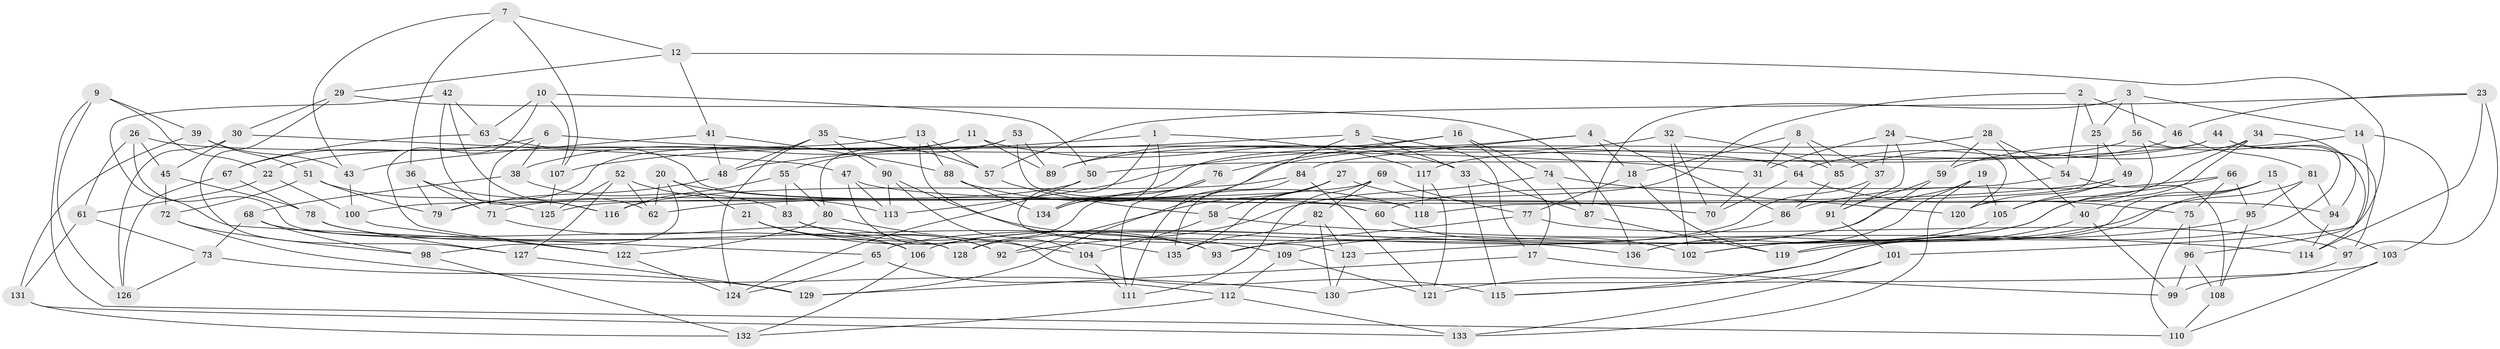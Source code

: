 // Generated by graph-tools (version 1.1) at 2025/26/03/09/25 03:26:50]
// undirected, 136 vertices, 272 edges
graph export_dot {
graph [start="1"]
  node [color=gray90,style=filled];
  1;
  2;
  3;
  4;
  5;
  6;
  7;
  8;
  9;
  10;
  11;
  12;
  13;
  14;
  15;
  16;
  17;
  18;
  19;
  20;
  21;
  22;
  23;
  24;
  25;
  26;
  27;
  28;
  29;
  30;
  31;
  32;
  33;
  34;
  35;
  36;
  37;
  38;
  39;
  40;
  41;
  42;
  43;
  44;
  45;
  46;
  47;
  48;
  49;
  50;
  51;
  52;
  53;
  54;
  55;
  56;
  57;
  58;
  59;
  60;
  61;
  62;
  63;
  64;
  65;
  66;
  67;
  68;
  69;
  70;
  71;
  72;
  73;
  74;
  75;
  76;
  77;
  78;
  79;
  80;
  81;
  82;
  83;
  84;
  85;
  86;
  87;
  88;
  89;
  90;
  91;
  92;
  93;
  94;
  95;
  96;
  97;
  98;
  99;
  100;
  101;
  102;
  103;
  104;
  105;
  106;
  107;
  108;
  109;
  110;
  111;
  112;
  113;
  114;
  115;
  116;
  117;
  118;
  119;
  120;
  121;
  122;
  123;
  124;
  125;
  126;
  127;
  128;
  129;
  130;
  131;
  132;
  133;
  134;
  135;
  136;
  1 -- 117;
  1 -- 123;
  1 -- 134;
  1 -- 107;
  2 -- 54;
  2 -- 46;
  2 -- 25;
  2 -- 125;
  3 -- 56;
  3 -- 25;
  3 -- 87;
  3 -- 14;
  4 -- 134;
  4 -- 18;
  4 -- 84;
  4 -- 86;
  5 -- 17;
  5 -- 33;
  5 -- 48;
  5 -- 111;
  6 -- 71;
  6 -- 38;
  6 -- 67;
  6 -- 31;
  7 -- 12;
  7 -- 107;
  7 -- 36;
  7 -- 43;
  8 -- 37;
  8 -- 85;
  8 -- 18;
  8 -- 31;
  9 -- 22;
  9 -- 126;
  9 -- 110;
  9 -- 39;
  10 -- 50;
  10 -- 122;
  10 -- 107;
  10 -- 63;
  11 -- 79;
  11 -- 89;
  11 -- 38;
  11 -- 33;
  12 -- 41;
  12 -- 101;
  12 -- 29;
  13 -- 88;
  13 -- 22;
  13 -- 109;
  13 -- 57;
  14 -- 103;
  14 -- 96;
  14 -- 59;
  15 -- 40;
  15 -- 119;
  15 -- 115;
  15 -- 103;
  16 -- 76;
  16 -- 17;
  16 -- 89;
  16 -- 74;
  17 -- 99;
  17 -- 129;
  18 -- 119;
  18 -- 77;
  19 -- 105;
  19 -- 106;
  19 -- 136;
  19 -- 133;
  20 -- 98;
  20 -- 21;
  20 -- 60;
  20 -- 62;
  21 -- 92;
  21 -- 106;
  21 -- 135;
  22 -- 100;
  22 -- 61;
  23 -- 46;
  23 -- 57;
  23 -- 114;
  23 -- 97;
  24 -- 120;
  24 -- 91;
  24 -- 37;
  24 -- 31;
  25 -- 49;
  25 -- 118;
  26 -- 61;
  26 -- 45;
  26 -- 128;
  26 -- 64;
  27 -- 58;
  27 -- 135;
  27 -- 70;
  27 -- 92;
  28 -- 129;
  28 -- 40;
  28 -- 59;
  28 -- 54;
  29 -- 136;
  29 -- 127;
  29 -- 30;
  30 -- 45;
  30 -- 126;
  30 -- 47;
  31 -- 70;
  32 -- 102;
  32 -- 113;
  32 -- 70;
  32 -- 85;
  33 -- 87;
  33 -- 115;
  34 -- 105;
  34 -- 123;
  34 -- 94;
  34 -- 85;
  35 -- 57;
  35 -- 124;
  35 -- 48;
  35 -- 90;
  36 -- 116;
  36 -- 71;
  36 -- 79;
  37 -- 91;
  37 -- 65;
  38 -- 68;
  38 -- 83;
  39 -- 131;
  39 -- 51;
  39 -- 43;
  40 -- 102;
  40 -- 99;
  41 -- 43;
  41 -- 48;
  41 -- 88;
  42 -- 116;
  42 -- 62;
  42 -- 65;
  42 -- 63;
  43 -- 100;
  44 -- 117;
  44 -- 97;
  44 -- 50;
  44 -- 114;
  45 -- 72;
  45 -- 78;
  46 -- 81;
  46 -- 64;
  47 -- 94;
  47 -- 115;
  47 -- 113;
  48 -- 79;
  49 -- 105;
  49 -- 120;
  49 -- 62;
  50 -- 124;
  50 -- 71;
  51 -- 125;
  51 -- 72;
  51 -- 79;
  52 -- 127;
  52 -- 125;
  52 -- 62;
  52 -- 113;
  53 -- 55;
  53 -- 80;
  53 -- 60;
  53 -- 89;
  54 -- 108;
  54 -- 60;
  55 -- 83;
  55 -- 80;
  55 -- 116;
  56 -- 121;
  56 -- 89;
  56 -- 120;
  57 -- 58;
  58 -- 104;
  58 -- 114;
  59 -- 128;
  59 -- 91;
  60 -- 102;
  61 -- 73;
  61 -- 131;
  63 -- 118;
  63 -- 67;
  64 -- 70;
  64 -- 75;
  65 -- 124;
  65 -- 112;
  66 -- 95;
  66 -- 86;
  66 -- 75;
  66 -- 93;
  67 -- 126;
  67 -- 78;
  68 -- 106;
  68 -- 73;
  68 -- 98;
  69 -- 111;
  69 -- 82;
  69 -- 100;
  69 -- 77;
  71 -- 128;
  72 -- 98;
  72 -- 130;
  73 -- 129;
  73 -- 126;
  74 -- 87;
  74 -- 92;
  74 -- 120;
  75 -- 96;
  75 -- 110;
  76 -- 111;
  76 -- 134;
  76 -- 128;
  77 -- 93;
  77 -- 97;
  78 -- 127;
  78 -- 93;
  80 -- 104;
  80 -- 122;
  81 -- 94;
  81 -- 95;
  81 -- 102;
  82 -- 130;
  82 -- 123;
  82 -- 135;
  83 -- 93;
  83 -- 92;
  84 -- 116;
  84 -- 121;
  84 -- 135;
  85 -- 86;
  86 -- 109;
  87 -- 119;
  88 -- 118;
  88 -- 134;
  90 -- 113;
  90 -- 104;
  90 -- 136;
  91 -- 101;
  94 -- 114;
  95 -- 119;
  95 -- 108;
  96 -- 99;
  96 -- 108;
  97 -- 99;
  98 -- 132;
  100 -- 122;
  101 -- 133;
  101 -- 115;
  103 -- 110;
  103 -- 130;
  104 -- 111;
  105 -- 136;
  106 -- 132;
  107 -- 125;
  108 -- 110;
  109 -- 112;
  109 -- 121;
  112 -- 133;
  112 -- 132;
  117 -- 121;
  117 -- 118;
  122 -- 124;
  123 -- 130;
  127 -- 129;
  131 -- 132;
  131 -- 133;
}
